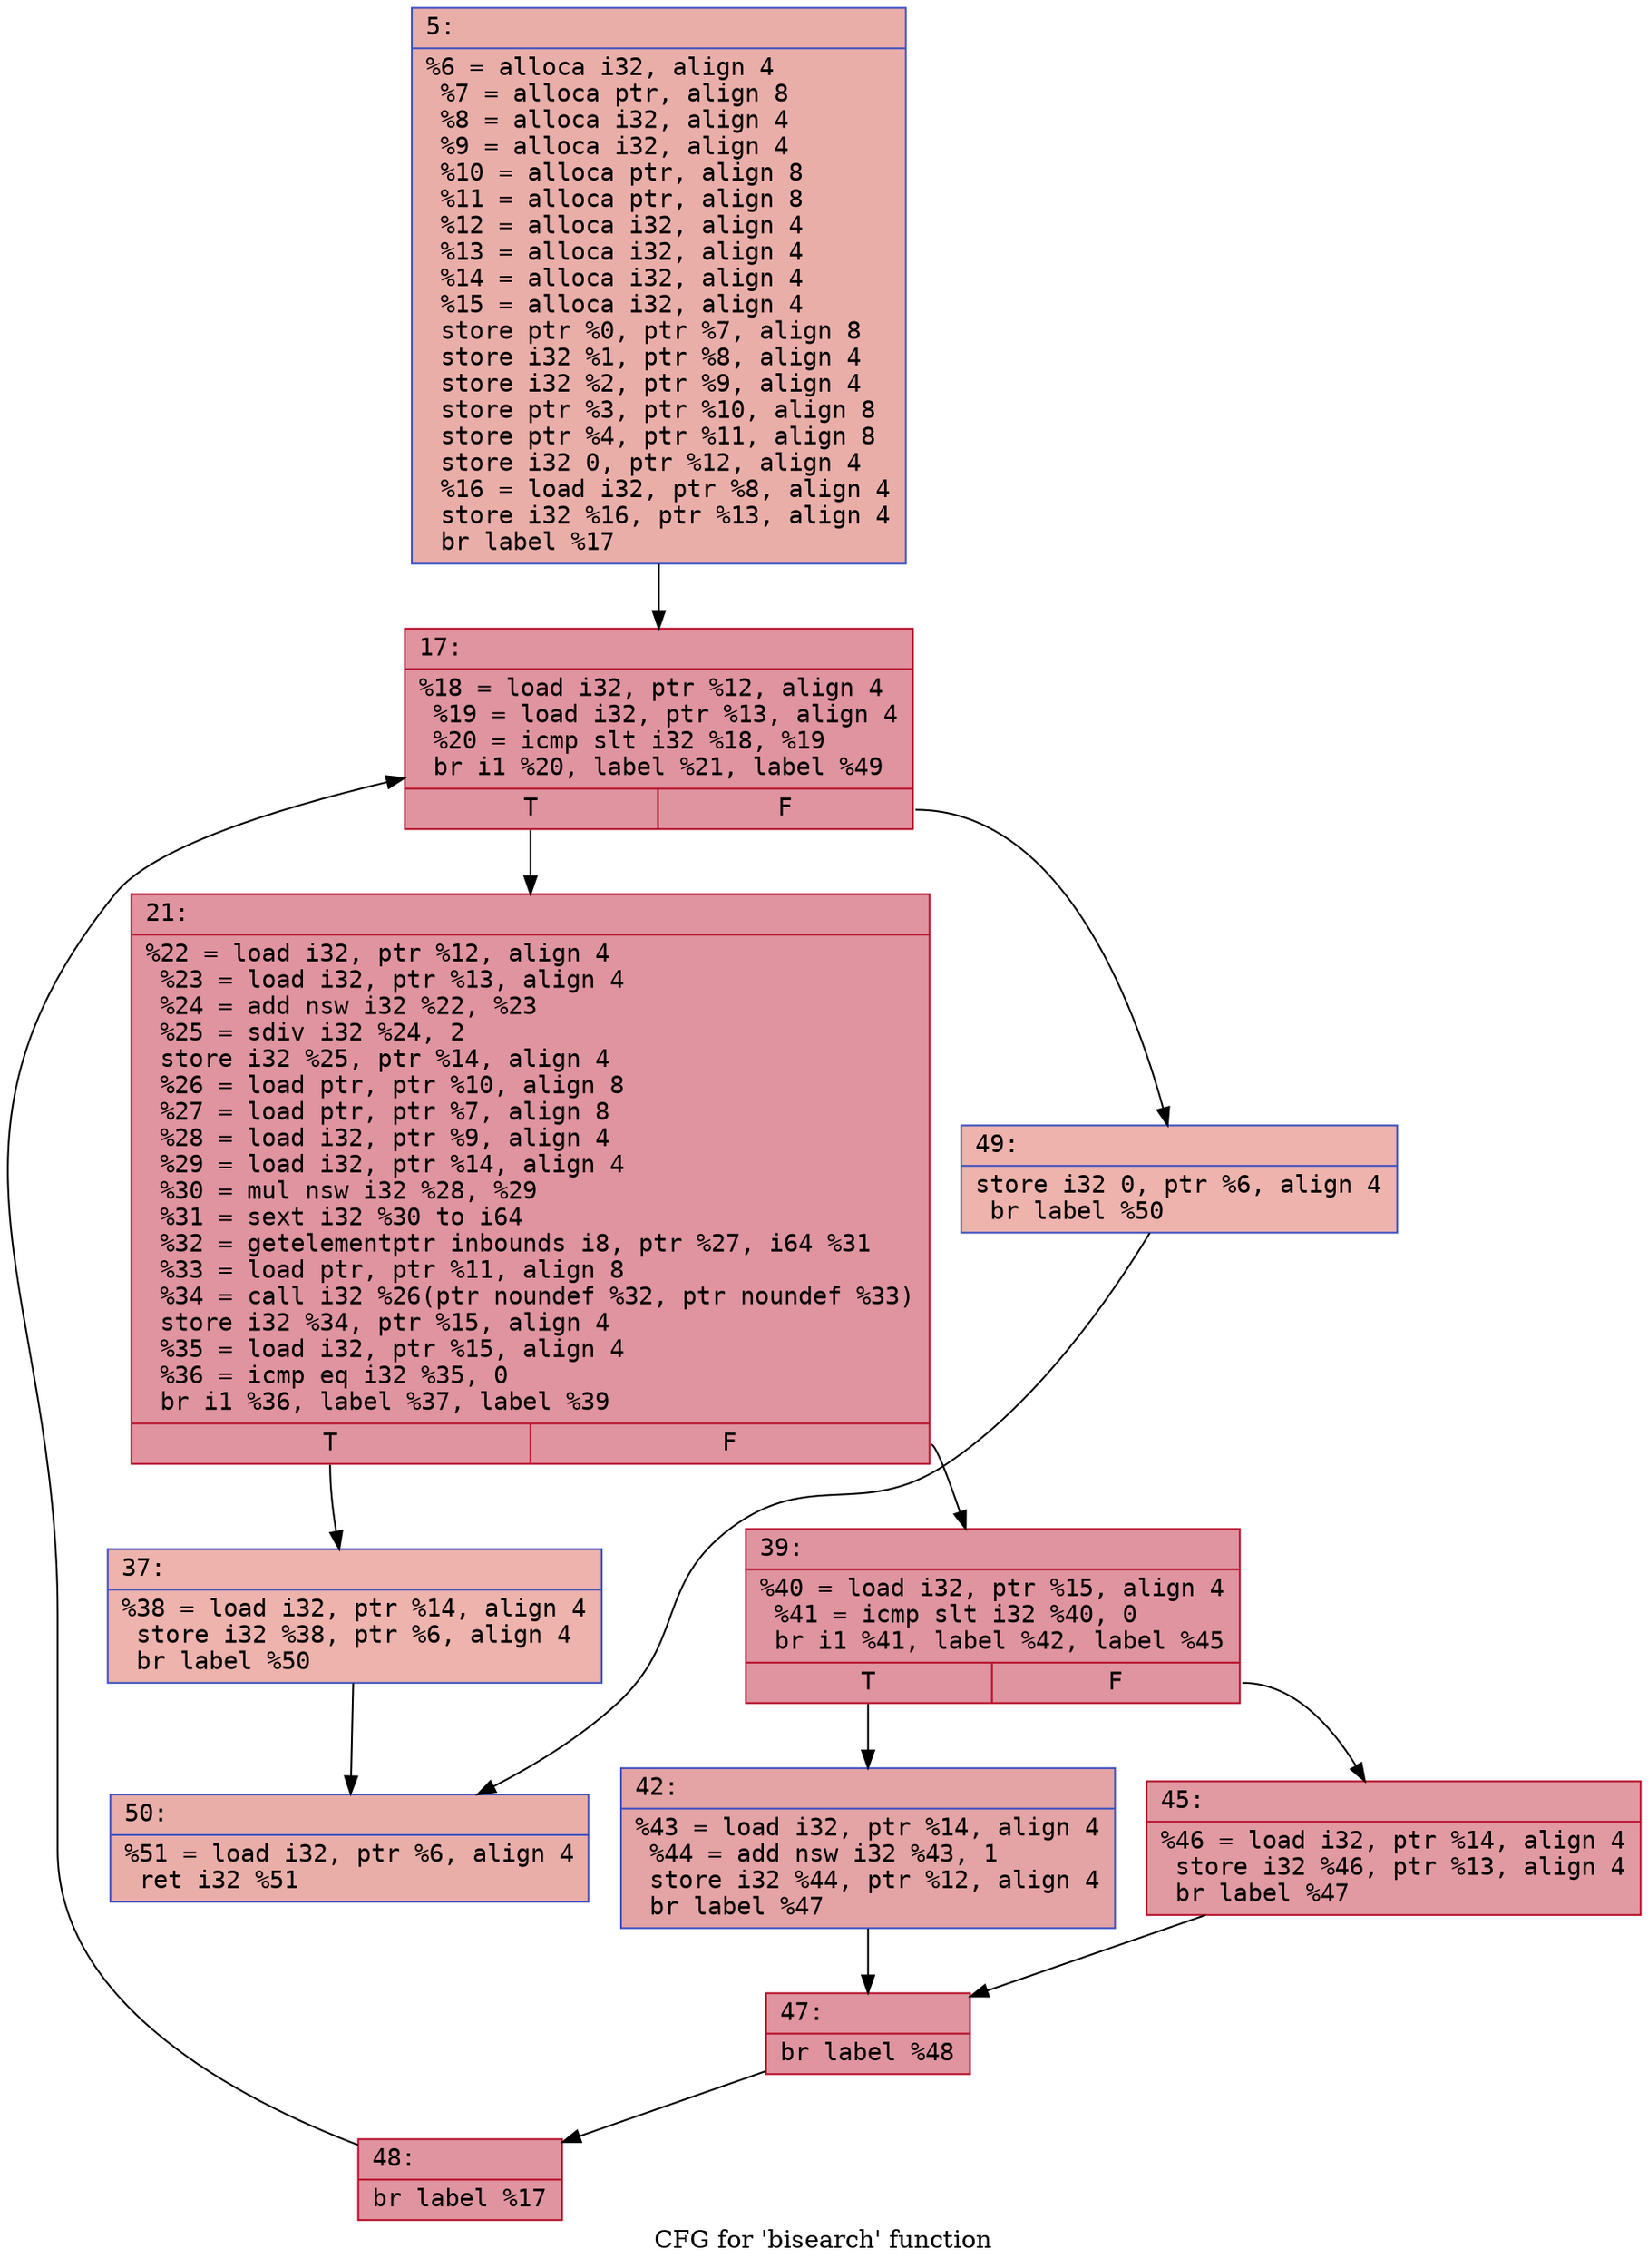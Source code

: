digraph "CFG for 'bisearch' function" {
	label="CFG for 'bisearch' function";

	Node0x600001341e50 [shape=record,color="#3d50c3ff", style=filled, fillcolor="#d0473d70" fontname="Courier",label="{5:\l|  %6 = alloca i32, align 4\l  %7 = alloca ptr, align 8\l  %8 = alloca i32, align 4\l  %9 = alloca i32, align 4\l  %10 = alloca ptr, align 8\l  %11 = alloca ptr, align 8\l  %12 = alloca i32, align 4\l  %13 = alloca i32, align 4\l  %14 = alloca i32, align 4\l  %15 = alloca i32, align 4\l  store ptr %0, ptr %7, align 8\l  store i32 %1, ptr %8, align 4\l  store i32 %2, ptr %9, align 4\l  store ptr %3, ptr %10, align 8\l  store ptr %4, ptr %11, align 8\l  store i32 0, ptr %12, align 4\l  %16 = load i32, ptr %8, align 4\l  store i32 %16, ptr %13, align 4\l  br label %17\l}"];
	Node0x600001341e50 -> Node0x600001341ef0[tooltip="5 -> 17\nProbability 100.00%" ];
	Node0x600001341ef0 [shape=record,color="#b70d28ff", style=filled, fillcolor="#b70d2870" fontname="Courier",label="{17:\l|  %18 = load i32, ptr %12, align 4\l  %19 = load i32, ptr %13, align 4\l  %20 = icmp slt i32 %18, %19\l  br i1 %20, label %21, label %49\l|{<s0>T|<s1>F}}"];
	Node0x600001341ef0:s0 -> Node0x600001341f40[tooltip="17 -> 21\nProbability 96.88%" ];
	Node0x600001341ef0:s1 -> Node0x600001342170[tooltip="17 -> 49\nProbability 3.12%" ];
	Node0x600001341f40 [shape=record,color="#b70d28ff", style=filled, fillcolor="#b70d2870" fontname="Courier",label="{21:\l|  %22 = load i32, ptr %12, align 4\l  %23 = load i32, ptr %13, align 4\l  %24 = add nsw i32 %22, %23\l  %25 = sdiv i32 %24, 2\l  store i32 %25, ptr %14, align 4\l  %26 = load ptr, ptr %10, align 8\l  %27 = load ptr, ptr %7, align 8\l  %28 = load i32, ptr %9, align 4\l  %29 = load i32, ptr %14, align 4\l  %30 = mul nsw i32 %28, %29\l  %31 = sext i32 %30 to i64\l  %32 = getelementptr inbounds i8, ptr %27, i64 %31\l  %33 = load ptr, ptr %11, align 8\l  %34 = call i32 %26(ptr noundef %32, ptr noundef %33)\l  store i32 %34, ptr %15, align 4\l  %35 = load i32, ptr %15, align 4\l  %36 = icmp eq i32 %35, 0\l  br i1 %36, label %37, label %39\l|{<s0>T|<s1>F}}"];
	Node0x600001341f40:s0 -> Node0x600001341f90[tooltip="21 -> 37\nProbability 3.12%" ];
	Node0x600001341f40:s1 -> Node0x600001341fe0[tooltip="21 -> 39\nProbability 96.88%" ];
	Node0x600001341f90 [shape=record,color="#3d50c3ff", style=filled, fillcolor="#d6524470" fontname="Courier",label="{37:\l|  %38 = load i32, ptr %14, align 4\l  store i32 %38, ptr %6, align 4\l  br label %50\l}"];
	Node0x600001341f90 -> Node0x6000013421c0[tooltip="37 -> 50\nProbability 100.00%" ];
	Node0x600001341fe0 [shape=record,color="#b70d28ff", style=filled, fillcolor="#b70d2870" fontname="Courier",label="{39:\l|  %40 = load i32, ptr %15, align 4\l  %41 = icmp slt i32 %40, 0\l  br i1 %41, label %42, label %45\l|{<s0>T|<s1>F}}"];
	Node0x600001341fe0:s0 -> Node0x600001342030[tooltip="39 -> 42\nProbability 37.50%" ];
	Node0x600001341fe0:s1 -> Node0x600001342080[tooltip="39 -> 45\nProbability 62.50%" ];
	Node0x600001342030 [shape=record,color="#3d50c3ff", style=filled, fillcolor="#c32e3170" fontname="Courier",label="{42:\l|  %43 = load i32, ptr %14, align 4\l  %44 = add nsw i32 %43, 1\l  store i32 %44, ptr %12, align 4\l  br label %47\l}"];
	Node0x600001342030 -> Node0x6000013420d0[tooltip="42 -> 47\nProbability 100.00%" ];
	Node0x600001342080 [shape=record,color="#b70d28ff", style=filled, fillcolor="#bb1b2c70" fontname="Courier",label="{45:\l|  %46 = load i32, ptr %14, align 4\l  store i32 %46, ptr %13, align 4\l  br label %47\l}"];
	Node0x600001342080 -> Node0x6000013420d0[tooltip="45 -> 47\nProbability 100.00%" ];
	Node0x6000013420d0 [shape=record,color="#b70d28ff", style=filled, fillcolor="#b70d2870" fontname="Courier",label="{47:\l|  br label %48\l}"];
	Node0x6000013420d0 -> Node0x600001342120[tooltip="47 -> 48\nProbability 100.00%" ];
	Node0x600001342120 [shape=record,color="#b70d28ff", style=filled, fillcolor="#b70d2870" fontname="Courier",label="{48:\l|  br label %17\l}"];
	Node0x600001342120 -> Node0x600001341ef0[tooltip="48 -> 17\nProbability 100.00%" ];
	Node0x600001342170 [shape=record,color="#3d50c3ff", style=filled, fillcolor="#d6524470" fontname="Courier",label="{49:\l|  store i32 0, ptr %6, align 4\l  br label %50\l}"];
	Node0x600001342170 -> Node0x6000013421c0[tooltip="49 -> 50\nProbability 100.00%" ];
	Node0x6000013421c0 [shape=record,color="#3d50c3ff", style=filled, fillcolor="#d0473d70" fontname="Courier",label="{50:\l|  %51 = load i32, ptr %6, align 4\l  ret i32 %51\l}"];
}
